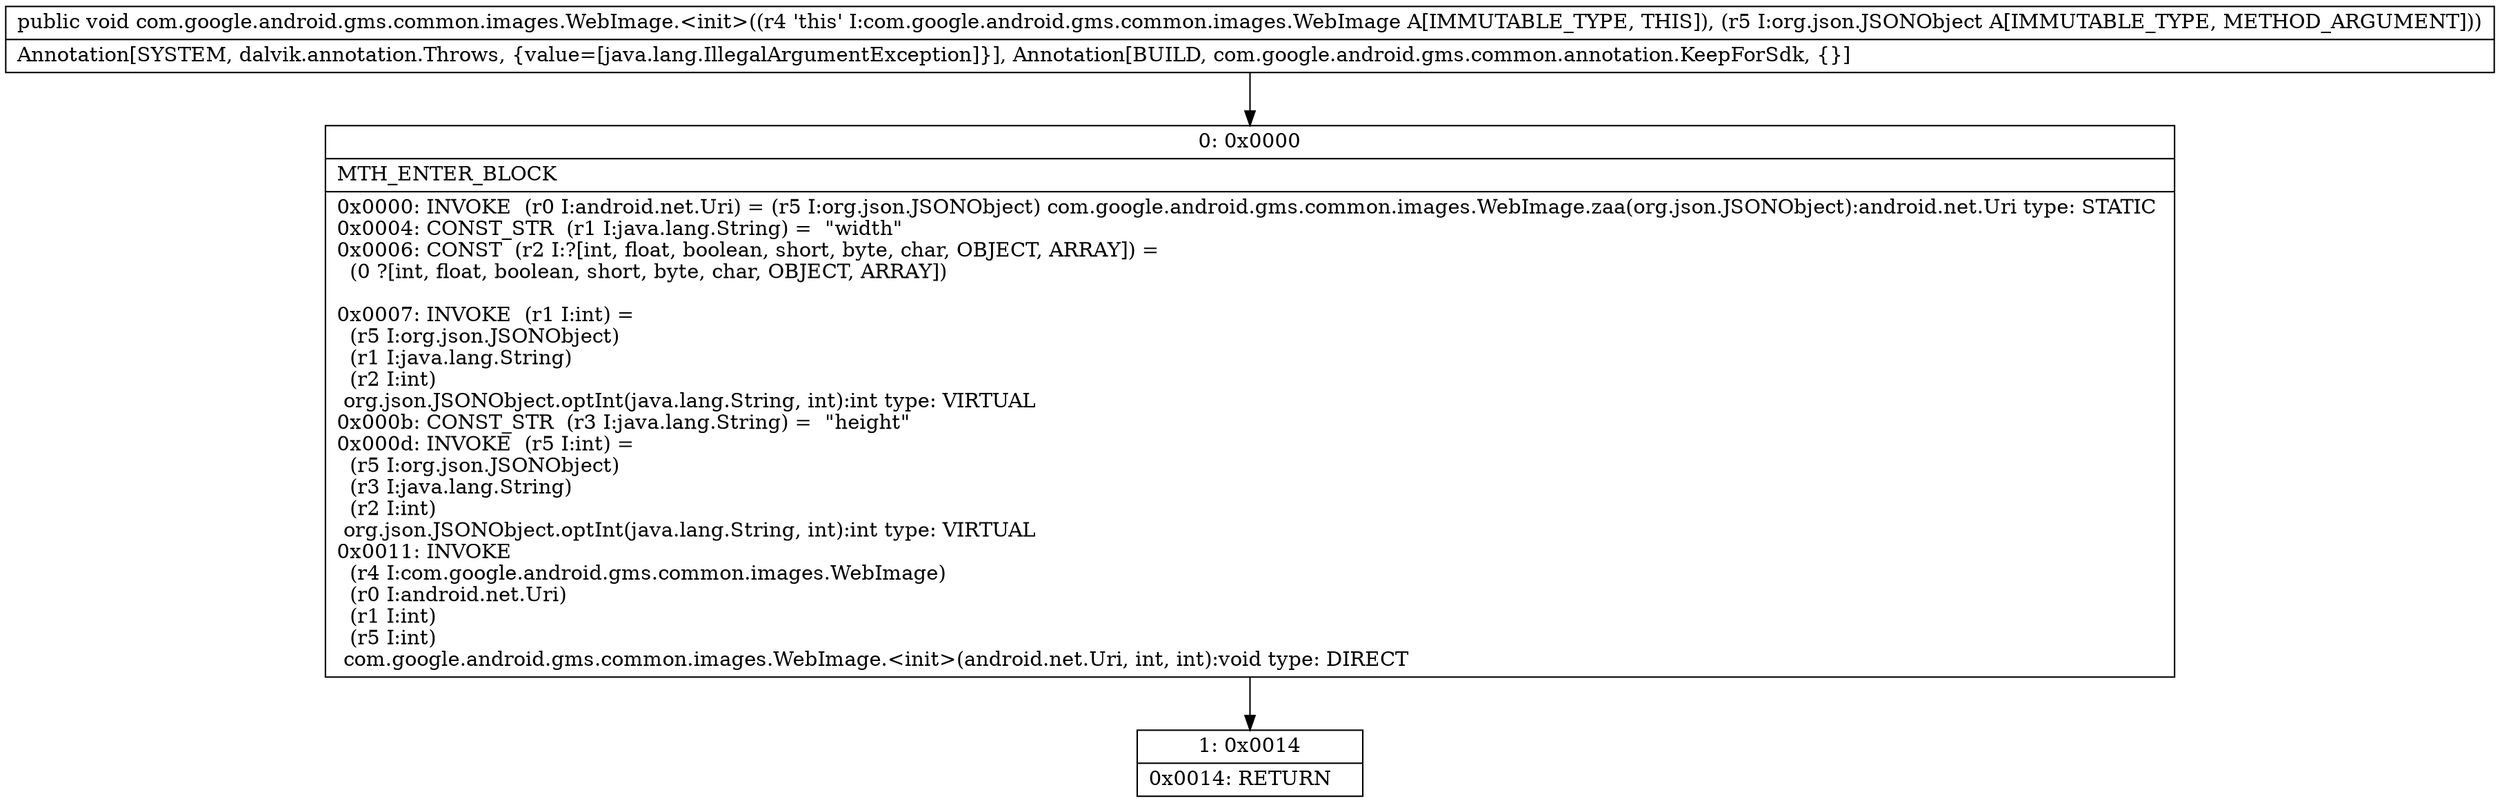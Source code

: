 digraph "CFG forcom.google.android.gms.common.images.WebImage.\<init\>(Lorg\/json\/JSONObject;)V" {
Node_0 [shape=record,label="{0\:\ 0x0000|MTH_ENTER_BLOCK\l|0x0000: INVOKE  (r0 I:android.net.Uri) = (r5 I:org.json.JSONObject) com.google.android.gms.common.images.WebImage.zaa(org.json.JSONObject):android.net.Uri type: STATIC \l0x0004: CONST_STR  (r1 I:java.lang.String) =  \"width\" \l0x0006: CONST  (r2 I:?[int, float, boolean, short, byte, char, OBJECT, ARRAY]) = \l  (0 ?[int, float, boolean, short, byte, char, OBJECT, ARRAY])\l \l0x0007: INVOKE  (r1 I:int) = \l  (r5 I:org.json.JSONObject)\l  (r1 I:java.lang.String)\l  (r2 I:int)\l org.json.JSONObject.optInt(java.lang.String, int):int type: VIRTUAL \l0x000b: CONST_STR  (r3 I:java.lang.String) =  \"height\" \l0x000d: INVOKE  (r5 I:int) = \l  (r5 I:org.json.JSONObject)\l  (r3 I:java.lang.String)\l  (r2 I:int)\l org.json.JSONObject.optInt(java.lang.String, int):int type: VIRTUAL \l0x0011: INVOKE  \l  (r4 I:com.google.android.gms.common.images.WebImage)\l  (r0 I:android.net.Uri)\l  (r1 I:int)\l  (r5 I:int)\l com.google.android.gms.common.images.WebImage.\<init\>(android.net.Uri, int, int):void type: DIRECT \l}"];
Node_1 [shape=record,label="{1\:\ 0x0014|0x0014: RETURN   \l}"];
MethodNode[shape=record,label="{public void com.google.android.gms.common.images.WebImage.\<init\>((r4 'this' I:com.google.android.gms.common.images.WebImage A[IMMUTABLE_TYPE, THIS]), (r5 I:org.json.JSONObject A[IMMUTABLE_TYPE, METHOD_ARGUMENT]))  | Annotation[SYSTEM, dalvik.annotation.Throws, \{value=[java.lang.IllegalArgumentException]\}], Annotation[BUILD, com.google.android.gms.common.annotation.KeepForSdk, \{\}]\l}"];
MethodNode -> Node_0;
Node_0 -> Node_1;
}

